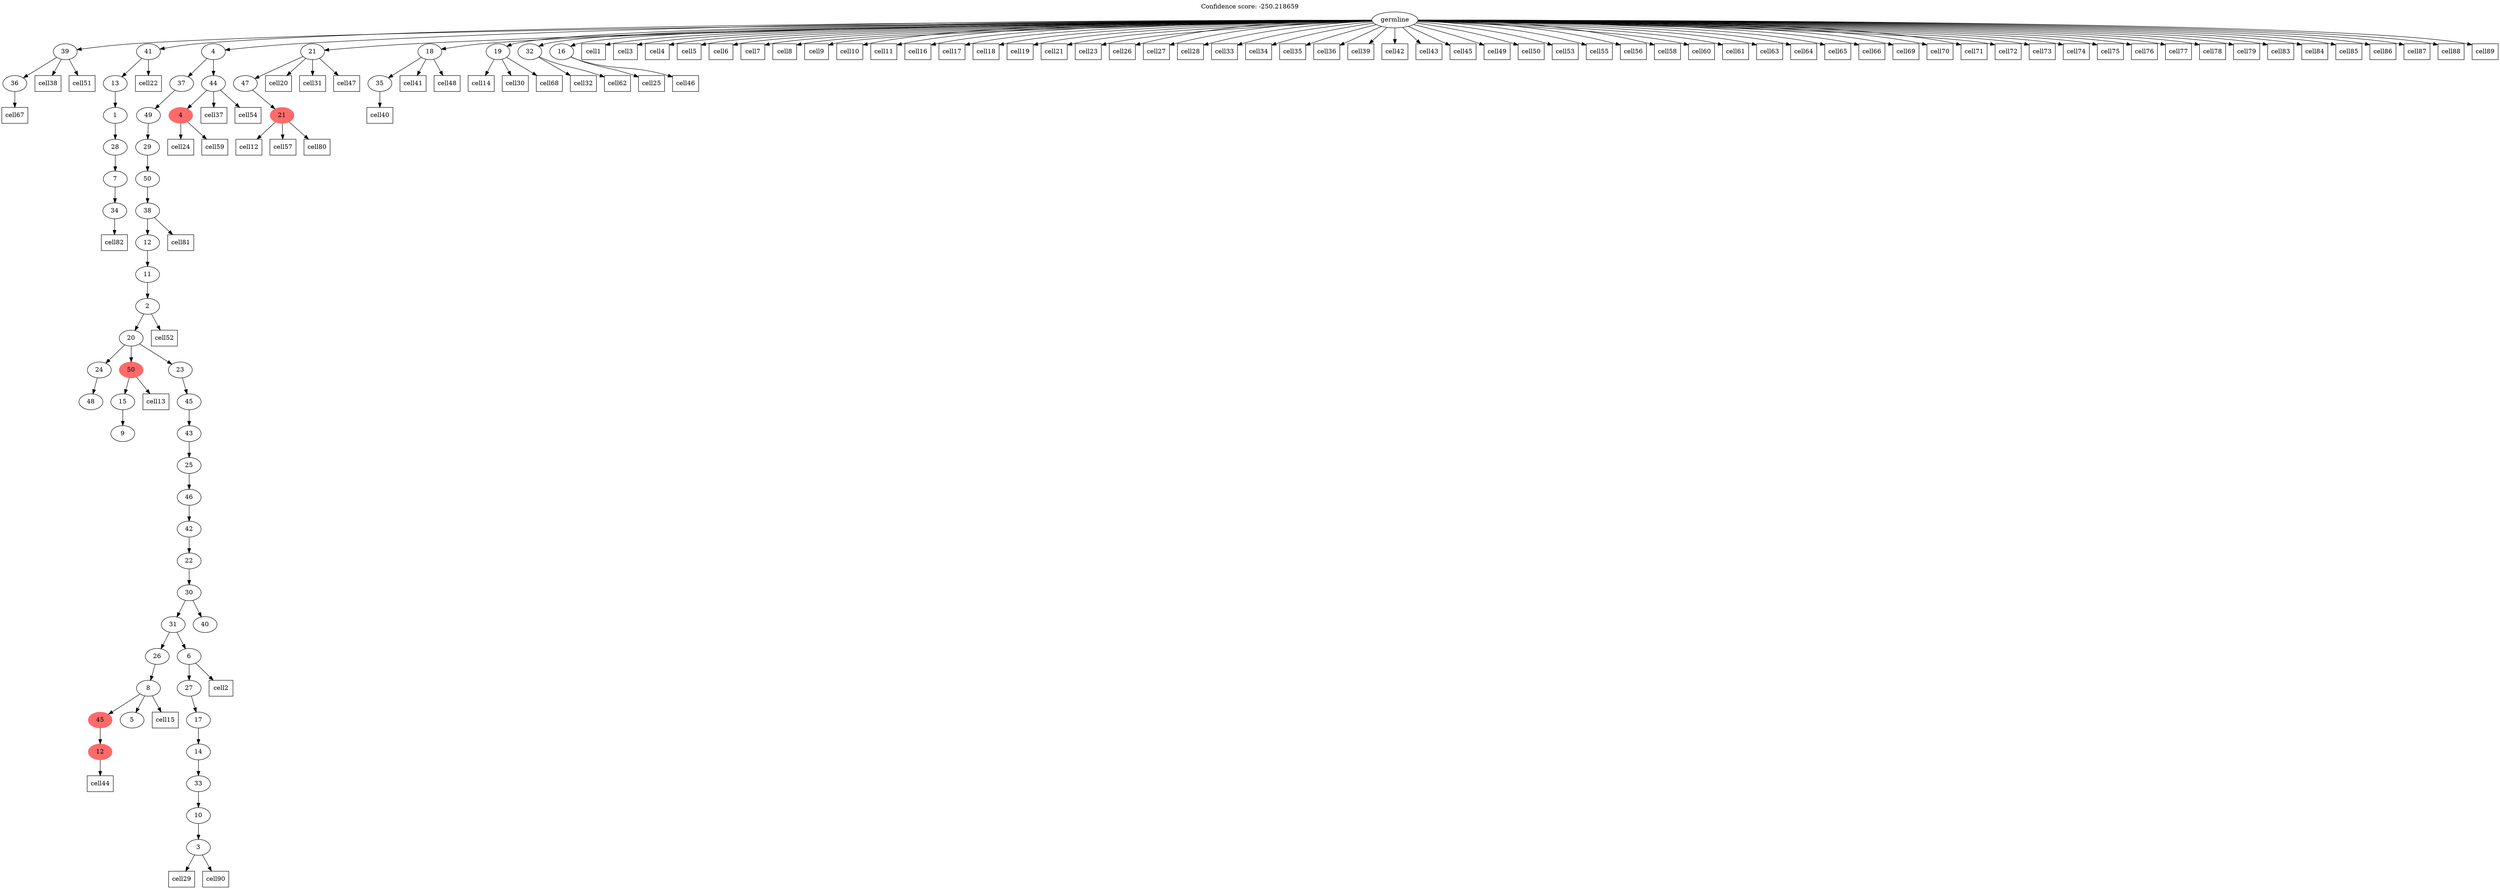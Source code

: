 digraph g {
	"54" -> "55";
	"55" [label="36"];
	"50" -> "51";
	"51" [label="34"];
	"49" -> "50";
	"50" [label="7"];
	"48" -> "49";
	"49" [label="28"];
	"47" -> "48";
	"48" [label="1"];
	"46" -> "47";
	"47" [label="13"];
	"44" -> "45";
	"45" [label="48"];
	"42" -> "43";
	"43" [label="9"];
	"41" -> "42";
	"42" [label="15"];
	"37" -> "38";
	"38" [color=indianred1, style=filled, label="12"];
	"36" -> "37";
	"37" [color=indianred1, style=filled, label="45"];
	"36" -> "39";
	"39" [label="5"];
	"35" -> "36";
	"36" [label="8"];
	"33" -> "34";
	"34" [label="3"];
	"32" -> "33";
	"33" [label="10"];
	"31" -> "32";
	"32" [label="33"];
	"30" -> "31";
	"31" [label="14"];
	"29" -> "30";
	"30" [label="17"];
	"28" -> "29";
	"29" [label="27"];
	"27" -> "28";
	"28" [label="6"];
	"27" -> "35";
	"35" [label="26"];
	"26" -> "27";
	"27" [label="31"];
	"26" -> "40";
	"40" [label="40"];
	"25" -> "26";
	"26" [label="30"];
	"24" -> "25";
	"25" [label="22"];
	"23" -> "24";
	"24" [label="42"];
	"22" -> "23";
	"23" [label="46"];
	"21" -> "22";
	"22" [label="25"];
	"20" -> "21";
	"21" [label="43"];
	"19" -> "20";
	"20" [label="45"];
	"18" -> "19";
	"19" [label="23"];
	"18" -> "41";
	"41" [color=indianred1, style=filled, label="50"];
	"18" -> "44";
	"44" [label="24"];
	"17" -> "18";
	"18" [label="20"];
	"16" -> "17";
	"17" [label="2"];
	"15" -> "16";
	"16" [label="11"];
	"14" -> "15";
	"15" [label="12"];
	"13" -> "14";
	"14" [label="38"];
	"12" -> "13";
	"13" [label="50"];
	"11" -> "12";
	"12" [label="29"];
	"10" -> "11";
	"11" [label="49"];
	"8" -> "9";
	"9" [color=indianred1, style=filled, label="4"];
	"7" -> "8";
	"8" [label="44"];
	"7" -> "10";
	"10" [label="37"];
	"4" -> "5";
	"5" [color=indianred1, style=filled, label="21"];
	"3" -> "4";
	"4" [label="47"];
	"1" -> "2";
	"2" [label="35"];
	"0" -> "1";
	"1" [label="18"];
	"0" -> "3";
	"3" [label="21"];
	"0" -> "6";
	"6" [label="19"];
	"0" -> "7";
	"7" [label="4"];
	"0" -> "46";
	"46" [label="41"];
	"0" -> "52";
	"52" [label="32"];
	"0" -> "53";
	"53" [label="16"];
	"0" -> "54";
	"54" [label="39"];
	"0" [label="germline"];
	"0" -> "cell1";
	"cell1" [shape=box];
	"28" -> "cell2";
	"cell2" [shape=box];
	"0" -> "cell3";
	"cell3" [shape=box];
	"0" -> "cell4";
	"cell4" [shape=box];
	"0" -> "cell5";
	"cell5" [shape=box];
	"0" -> "cell6";
	"cell6" [shape=box];
	"0" -> "cell7";
	"cell7" [shape=box];
	"0" -> "cell8";
	"cell8" [shape=box];
	"0" -> "cell9";
	"cell9" [shape=box];
	"0" -> "cell10";
	"cell10" [shape=box];
	"0" -> "cell11";
	"cell11" [shape=box];
	"5" -> "cell12";
	"cell12" [shape=box];
	"41" -> "cell13";
	"cell13" [shape=box];
	"6" -> "cell14";
	"cell14" [shape=box];
	"36" -> "cell15";
	"cell15" [shape=box];
	"0" -> "cell16";
	"cell16" [shape=box];
	"0" -> "cell17";
	"cell17" [shape=box];
	"0" -> "cell18";
	"cell18" [shape=box];
	"0" -> "cell19";
	"cell19" [shape=box];
	"3" -> "cell20";
	"cell20" [shape=box];
	"0" -> "cell21";
	"cell21" [shape=box];
	"46" -> "cell22";
	"cell22" [shape=box];
	"0" -> "cell23";
	"cell23" [shape=box];
	"9" -> "cell24";
	"cell24" [shape=box];
	"53" -> "cell25";
	"cell25" [shape=box];
	"0" -> "cell26";
	"cell26" [shape=box];
	"0" -> "cell27";
	"cell27" [shape=box];
	"0" -> "cell28";
	"cell28" [shape=box];
	"34" -> "cell29";
	"cell29" [shape=box];
	"6" -> "cell30";
	"cell30" [shape=box];
	"3" -> "cell31";
	"cell31" [shape=box];
	"52" -> "cell32";
	"cell32" [shape=box];
	"0" -> "cell33";
	"cell33" [shape=box];
	"0" -> "cell34";
	"cell34" [shape=box];
	"0" -> "cell35";
	"cell35" [shape=box];
	"0" -> "cell36";
	"cell36" [shape=box];
	"8" -> "cell37";
	"cell37" [shape=box];
	"54" -> "cell38";
	"cell38" [shape=box];
	"0" -> "cell39";
	"cell39" [shape=box];
	"2" -> "cell40";
	"cell40" [shape=box];
	"1" -> "cell41";
	"cell41" [shape=box];
	"0" -> "cell42";
	"cell42" [shape=box];
	"0" -> "cell43";
	"cell43" [shape=box];
	"38" -> "cell44";
	"cell44" [shape=box];
	"0" -> "cell45";
	"cell45" [shape=box];
	"53" -> "cell46";
	"cell46" [shape=box];
	"3" -> "cell47";
	"cell47" [shape=box];
	"1" -> "cell48";
	"cell48" [shape=box];
	"0" -> "cell49";
	"cell49" [shape=box];
	"0" -> "cell50";
	"cell50" [shape=box];
	"54" -> "cell51";
	"cell51" [shape=box];
	"17" -> "cell52";
	"cell52" [shape=box];
	"0" -> "cell53";
	"cell53" [shape=box];
	"8" -> "cell54";
	"cell54" [shape=box];
	"0" -> "cell55";
	"cell55" [shape=box];
	"0" -> "cell56";
	"cell56" [shape=box];
	"5" -> "cell57";
	"cell57" [shape=box];
	"0" -> "cell58";
	"cell58" [shape=box];
	"9" -> "cell59";
	"cell59" [shape=box];
	"0" -> "cell60";
	"cell60" [shape=box];
	"0" -> "cell61";
	"cell61" [shape=box];
	"52" -> "cell62";
	"cell62" [shape=box];
	"0" -> "cell63";
	"cell63" [shape=box];
	"0" -> "cell64";
	"cell64" [shape=box];
	"0" -> "cell65";
	"cell65" [shape=box];
	"0" -> "cell66";
	"cell66" [shape=box];
	"55" -> "cell67";
	"cell67" [shape=box];
	"6" -> "cell68";
	"cell68" [shape=box];
	"0" -> "cell69";
	"cell69" [shape=box];
	"0" -> "cell70";
	"cell70" [shape=box];
	"0" -> "cell71";
	"cell71" [shape=box];
	"0" -> "cell72";
	"cell72" [shape=box];
	"0" -> "cell73";
	"cell73" [shape=box];
	"0" -> "cell74";
	"cell74" [shape=box];
	"0" -> "cell75";
	"cell75" [shape=box];
	"0" -> "cell76";
	"cell76" [shape=box];
	"0" -> "cell77";
	"cell77" [shape=box];
	"0" -> "cell78";
	"cell78" [shape=box];
	"0" -> "cell79";
	"cell79" [shape=box];
	"5" -> "cell80";
	"cell80" [shape=box];
	"14" -> "cell81";
	"cell81" [shape=box];
	"51" -> "cell82";
	"cell82" [shape=box];
	"0" -> "cell83";
	"cell83" [shape=box];
	"0" -> "cell84";
	"cell84" [shape=box];
	"0" -> "cell85";
	"cell85" [shape=box];
	"0" -> "cell86";
	"cell86" [shape=box];
	"0" -> "cell87";
	"cell87" [shape=box];
	"0" -> "cell88";
	"cell88" [shape=box];
	"0" -> "cell89";
	"cell89" [shape=box];
	"34" -> "cell90";
	"cell90" [shape=box];
	labelloc="t";
	label="Confidence score: -250.218659";
}
